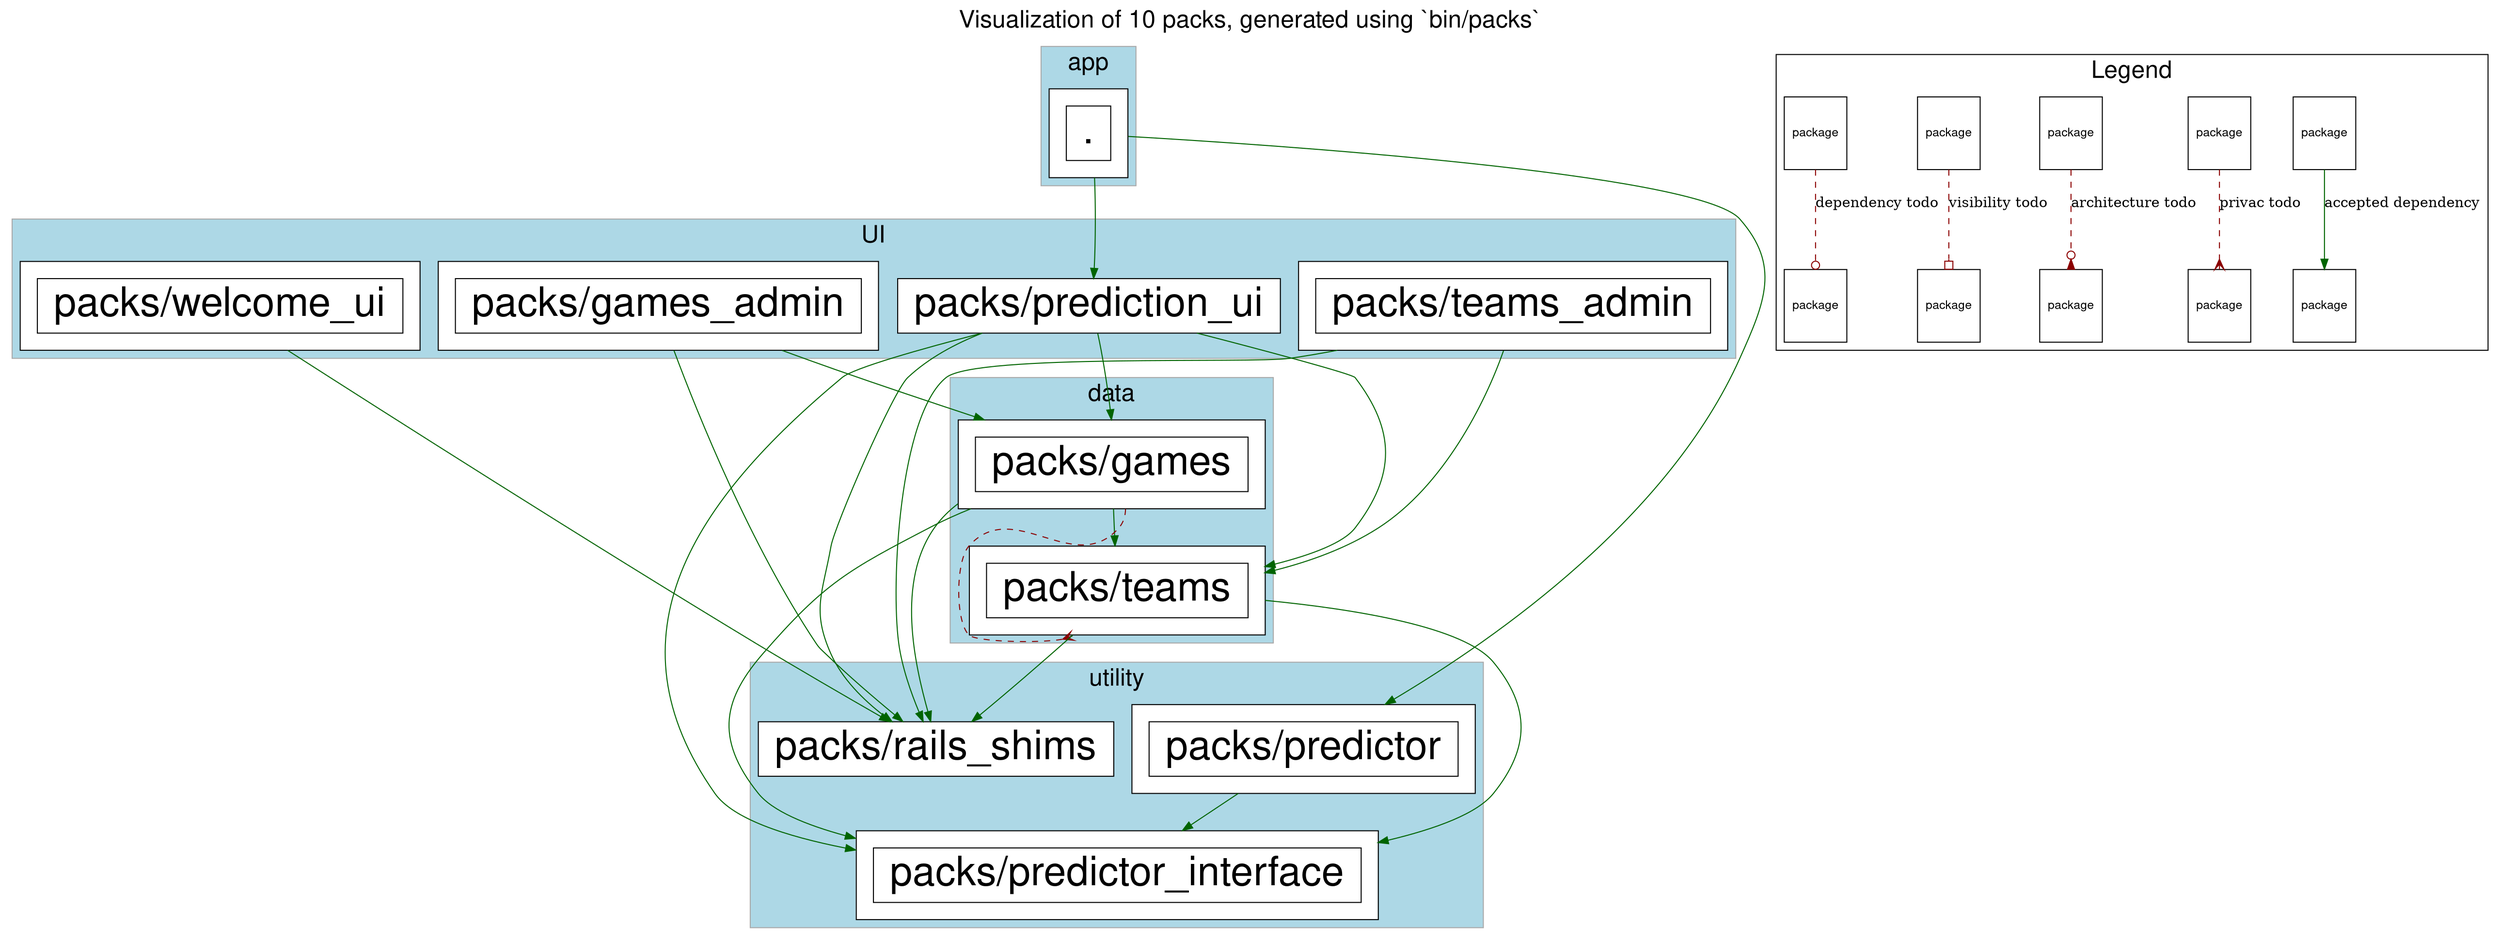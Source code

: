 digraph package_diagram {
  rankdir=TD

  graph [
    labelloc="t"
    fontname="Helvetica,Arial,sans-serif"
    dpi=100
    layout=dot
    label="Visualization of 10 packs, generated using `bin/packs`",
    fontsize=24
  ]
  node [
    fontname="Helvetica,Arial,sans-serif"
    fontsize=26.0
    fontcolor=black
    fillcolor=white
    color=black
    height=1.0
    style=filled
    shape=plain
  ]

    subgraph app {
      shape=box
      color=darkgrey
      fillcolor=lightblue
      style=filled

        label="app"
        cluster=true
        rank = 0

        "." [
            fontsize=40.0
            label= 
              <
                <table border='0' cellborder='1' cellspacing='0' cellpadding='16'><tr><td>
                  <table border='0' cellborder='1' cellspacing='0' cellpadding='4'>
                    <tr> <td port='private'> . </td> </tr>
                  </table>
                </td></tr></table>
              >
          ]

    }
    subgraph UI {
      shape=box
      color=darkgrey
      fillcolor=lightblue
      style=filled

        label="UI"
        cluster=true
        rank = 1

        "packs/prediction_ui" [
            fontsize=40.0
            label=               <
                <table border='0' cellborder='1' cellspacing='0' cellpadding='4'>
                  <tr> <td align='left'> packs/prediction_ui </td> </tr>
                </table>
              >
          ]

                "." -> "packs/prediction_ui" [
                  style=invis
                ]
        "packs/games_admin" [
            fontsize=40.0
            label= 
              <
                <table border='0' cellborder='1' cellspacing='0' cellpadding='16'><tr><td>
                  <table border='0' cellborder='1' cellspacing='0' cellpadding='4'>
                    <tr> <td port='private'> packs/games_admin </td> </tr>
                  </table>
                </td></tr></table>
              >
          ]

                "." -> "packs/games_admin" [
                  style=invis
                ]
        "packs/teams_admin" [
            fontsize=40.0
            label= 
              <
                <table border='0' cellborder='1' cellspacing='0' cellpadding='16'><tr><td>
                  <table border='0' cellborder='1' cellspacing='0' cellpadding='4'>
                    <tr> <td port='private'> packs/teams_admin </td> </tr>
                  </table>
                </td></tr></table>
              >
          ]

                "." -> "packs/teams_admin" [
                  style=invis
                ]
        "packs/welcome_ui" [
            fontsize=40.0
            label= 
              <
                <table border='0' cellborder='1' cellspacing='0' cellpadding='16'><tr><td>
                  <table border='0' cellborder='1' cellspacing='0' cellpadding='4'>
                    <tr> <td port='private'> packs/welcome_ui </td> </tr>
                  </table>
                </td></tr></table>
              >
          ]

                "." -> "packs/welcome_ui" [
                  style=invis
                ]
    }
    subgraph data {
      shape=box
      color=darkgrey
      fillcolor=lightblue
      style=filled

        label="data"
        cluster=true
        rank = 2

        "packs/games" [
            fontsize=40.0
            label= 
              <
                <table border='0' cellborder='1' cellspacing='0' cellpadding='16'><tr><td>
                  <table border='0' cellborder='1' cellspacing='0' cellpadding='4'>
                    <tr> <td port='private'> packs/games </td> </tr>
                  </table>
                </td></tr></table>
              >
          ]

                "packs/prediction_ui" -> "packs/games" [
                  style=invis
                ]
                "packs/games_admin" -> "packs/games" [
                  style=invis
                ]
                "packs/teams_admin" -> "packs/games" [
                  style=invis
                ]
                "packs/welcome_ui" -> "packs/games" [
                  style=invis
                ]
        "packs/teams" [
            fontsize=40.0
            label= 
              <
                <table border='0' cellborder='1' cellspacing='0' cellpadding='16'><tr><td>
                  <table border='0' cellborder='1' cellspacing='0' cellpadding='4'>
                    <tr> <td port='private'> packs/teams </td> </tr>
                  </table>
                </td></tr></table>
              >
          ]

                "packs/prediction_ui" -> "packs/teams" [
                  style=invis
                ]
                "packs/games_admin" -> "packs/teams" [
                  style=invis
                ]
                "packs/teams_admin" -> "packs/teams" [
                  style=invis
                ]
                "packs/welcome_ui" -> "packs/teams" [
                  style=invis
                ]
    }
    subgraph utility {
      shape=box
      color=darkgrey
      fillcolor=lightblue
      style=filled

        label="utility"
        cluster=true
        rank = 3

        "packs/predictor_interface" [
            fontsize=40.0
            label= 
              <
                <table border='0' cellborder='1' cellspacing='0' cellpadding='16'><tr><td>
                  <table border='0' cellborder='1' cellspacing='0' cellpadding='4'>
                    <tr> <td port='private'> packs/predictor_interface </td> </tr>
                  </table>
                </td></tr></table>
              >
          ]

                "packs/games" -> "packs/predictor_interface" [
                  style=invis
                ]
                "packs/teams" -> "packs/predictor_interface" [
                  style=invis
                ]
        "packs/rails_shims" [
            fontsize=40.0
            label=               <
                <table border='0' cellborder='1' cellspacing='0' cellpadding='4'>
                  <tr> <td align='left'> packs/rails_shims </td> </tr>
                </table>
              >
          ]

                "packs/games" -> "packs/rails_shims" [
                  style=invis
                ]
                "packs/teams" -> "packs/rails_shims" [
                  style=invis
                ]
        "packs/predictor" [
            fontsize=40.0
            label= 
              <
                <table border='0' cellborder='1' cellspacing='0' cellpadding='16'><tr><td>
                  <table border='0' cellborder='1' cellspacing='0' cellpadding='4'>
                    <tr> <td port='private'> packs/predictor </td> </tr>
                  </table>
                </td></tr></table>
              >
          ]

                "packs/games" -> "packs/predictor" [
                  style=invis
                ]
                "packs/teams" -> "packs/predictor" [
                  style=invis
                ]
    }
    subgraph NotInLayer {
      shape=box
      color=darkgrey
      fillcolor=lightblue
      style=filled


    }

          "packs/prediction_ui" -> "packs/games" [
            color=darkgreen
          ]
          "packs/prediction_ui" -> "packs/predictor_interface" [
            color=darkgreen
          ]
          "packs/prediction_ui" -> "packs/rails_shims" [
            color=darkgreen
          ]
          "packs/prediction_ui" -> "packs/teams" [
            color=darkgreen
          ]
          "packs/games_admin" -> "packs/games" [
            color=darkgreen
          ]
          "packs/games_admin" -> "packs/rails_shims" [
            color=darkgreen
          ]
          "packs/teams_admin" -> "packs/rails_shims" [
            color=darkgreen
          ]
          "packs/teams_admin" -> "packs/teams" [
            color=darkgreen
          ]
          "packs/welcome_ui" -> "packs/rails_shims" [
            color=darkgreen
          ]
          "packs/predictor" -> "packs/predictor_interface" [
            color=darkgreen
          ]
          "packs/games" -> "packs/predictor_interface" [
            color=darkgreen
          ]
          "packs/games" -> "packs/rails_shims" [
            color=darkgreen
          ]
          "packs/games" -> "packs/teams" [
            color=darkgreen
          ]
          "packs/teams" -> "packs/predictor_interface" [
            color=darkgreen
          ]
          "packs/teams" -> "packs/rails_shims" [
            color=darkgreen
          ]
          "." -> "packs/prediction_ui" [
            color=darkgreen
          ]
          "." -> "packs/predictor" [
            color=darkgreen
          ]

            "packs/games" -> "packs/teams":private [
              color=darkred
              style=dashed
              constraint=false
              # headlabel="privacy"
                arrowhead=crow
                headport=sw
              
              penwidth=1
            ]

  subgraph cluster_legend {
    label="Legend"

    A [ fontsize=12 shape=box label="package"]
    B [ fontsize=12 shape=box label="package"]
    C [ fontsize=12 shape=box label="package"]
    D [ fontsize=12 shape=box label="package"]
    E [ fontsize=12 shape=box label="package"]
    F [ fontsize=12 shape=box label="package"]
    G [ fontsize=12 shape=box label="package"]
    H [ fontsize=12 shape=box label="package"]
    I [ fontsize=12 shape=box label="package"]
    J [ fontsize=12 shape=box label="package"]

    A -> B [label="accepted dependency" color=darkgreen]
    C -> D [label="privac todo" color=darkred style=dashed arrowhead=crow]
    E -> F [label="architecture todo" color=darkred style=dashed arrowhead=invodot]
    G -> H [label="visibility todo" color=darkred style=dashed arrowhead=obox]
    I -> J [label="dependency todo" color=darkred style=dashed arrowhead=odot]
  }
}
